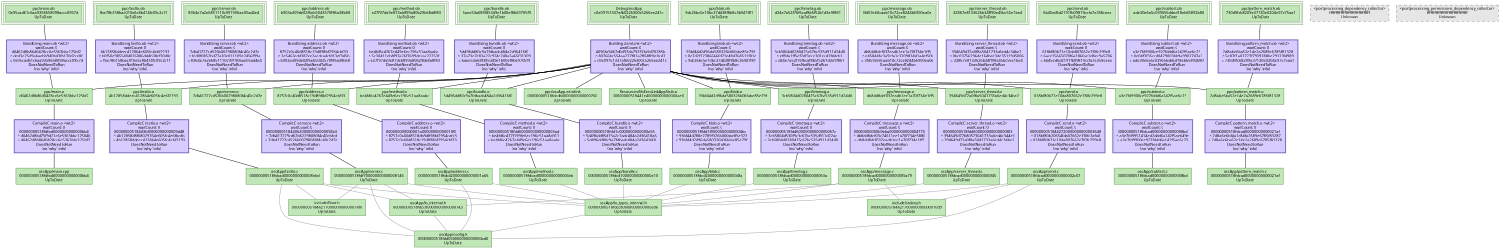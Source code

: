 digraph oscApp {
   size = "10.000000,8.500000";
   concentrate = false;

   node [ shape = box, style = filled, color = "0.3 0.5 0.6", fillcolor = "0.3 0.2 0.9", fontname = "Monaco", fontsize = "9" ];
   n00001 [ label = "Debug/oscApp\nc0e09151337afb0226300c5266ee241c\nUpToDate", peripheries = 3 ];
   n00002 [ label = "ppc/main.o\nd0462d8b86d0428cc6e5363bbc125bf2\nUpToDate" ];
   n00003 [ label = "oscApp/main.cpp\n00000000518fdfad0000000000000bb4\nUpToDate" ];
   n00004 [ label = "ppc/timetag.o\n3cb5804d0280415c67bc535d911d24d0\nUpToDate" ];
   n00005 [ label = "oscApp/timetag.c\n00000000518fdcad000000000000063a\nUpToDate" ];
   n00006 [ label = "ppc/testlo.o\n4b12858ddeec412864e605fc4e6f2193\nUpToDate" ];
   n00007 [ label = "oscApp/testlo.c\n00000000518fdcad0000000000008ebd\nUpToDate" ];
   n00008 [ label = "ppc/subtest.o\na3e7fd9900ce927fddd6a142f5ae6c23\nUpToDate" ];
   n00009 [ label = "oscApp/subtest.c\n00000000518fdcad00000000000008bd\nUpToDate" ];
   n00010 [ label = "ppc/server_thread.o\n394649d72a0f8a5041733a6ed4c34be2\nUpToDate" ];
   n00011 [ label = "oscApp/server_thread.c\n00000000518fdcad0000000000000f45\nUpToDate" ];
   n00012 [ label = "ppc/server.o\n7db41727cd526b00298080f4c40c2d7e\nUpToDate" ];
   n00013 [ label = "oscApp/server.c\n00000000518fdf700000000000008146\nUpToDate" ];
   n00014 [ label = "ppc/send.o\n018bf80b71e10da807662e7f0fc299e8\nUpToDate" ];
   n00015 [ label = "oscApp/send.c\n00000000518fdcad0000000000002c07\nUpToDate" ];
   n00016 [ label = "ppc/pattern_match.o\n2d8a6e6ba52e14e2a2689e6785f81328\nUpToDate" ];
   n00017 [ label = "oscApp/pattern_match.c\n00000000518fdcad00000000000021af\nUpToDate" ];
   n00018 [ label = "ppc/method.o\nbe4fd6c4267e449e6ec196c51aa8aabc\nUpToDate" ];
   n00019 [ label = "oscApp/method.c\n00000000518fdcad00000000000003eb\nUpToDate" ];
   n00020 [ label = "ppc/message.o\ndb8dd8dcf037eadb1ee1a70f734e1ff5\nUpToDate" ];
   n00021 [ label = "oscApp/message.c\n00000000518fdcad0000000000005a79\nUpToDate" ];
   n00022 [ label = "ppc/bundle.o\n5d496dd80c9a7fdbadc484a2d36416f0\nUpToDate" ];
   n00023 [ label = "oscApp/bundle.c\n00000000518fdcd10000000000000e10\nUpToDate" ];
   n00024 [ label = "ppc/blob.o\n93bf44d2d96da580326b06fabe85e79f\nUpToDate" ];
   n00025 [ label = "oscApp/blob.c\n00000000518fdcd200000000000004fa\nUpToDate" ];
   n00026 [ label = "ppc/address.o\n8757c0c40d8518c19d898bf2954cbf33\nUpToDate" ];
   n00027 [ label = "oscApp/address.c\n00000000518fdcd20000000000001a66\nUpToDate" ];
   n00028 [ label = "ppc/main.ob\n0e95cad61c6aa9358658098accc0957d\nUpToDate", peripheries = 3 ];
   n00029 [ label = "ppc/timetag.ob\nd34e7a52f76f6caf8b5f52b1d3e9f861\nUpToDate", peripheries = 3 ];
   n00030 [ label = "ppc/testlo.ob\nfbe78b158bac010e6c8b414fc09c2c1f\nUpToDate", peripheries = 3 ];
   n00031 [ label = "ppc/subtest.ob\nade30e6a5c039656dded18eb65892b80\nUpToDate", peripheries = 3 ];
   n00032 [ label = "ppc/server_thread.ob\n32867e8133626b34ff90e45bc55e1be4\nUpToDate", peripheries = 3 ];
   n00033 [ label = "ppc/server.ob\n8364e7a2e6851110c991906ae05ad4e4\nUpToDate", peripheries = 3 ];
   n00034 [ label = "ppc/send.ob\n6b45ed6d2191fb09819ccfa7e358ceee\nUpToDate", peripheries = 3 ];
   n00035 [ label = "ppc/pattern_match.ob\n730d9fcb8209e37130e0204e97c75aa1\nUpToDate", peripheries = 3 ];
   n00036 [ label = "ppc/method.ob\ne27f97da9e873eb899a80b29b68a8f83\nUpToDate", peripheries = 3 ];
   n00037 [ label = "ppc/message.ob\n3fd59c60caab10c72ce8244b6900ea0e\nUpToDate", peripheries = 3 ];
   n00038 [ label = "ppc/bundle.ob\n6aee53a68f385349e1b00ef8b69705f9\nUpToDate", peripheries = 3 ];
   n00039 [ label = "ppc/blob.ob\n9dc26bc5e10bc37d438f8b8c3b941f81\nUpToDate", peripheries = 3 ];
   n00040 [ label = "ppc/address.ob\nb903a309de02f6eb5043570f86a38b68\nUpToDate", peripheries = 3 ];
   n00041 [ label = "Resources/libZeroLinkAppStub.a\n00000000518441e40000000000000ae0\nUpToDate" ];
   n00042 [ label = "ppc/oscApp.zerolink\n00000000518fdcdb0000000000000760\nUpToDate" ];
   n00043 [ label = "<postprocessing_dependency_collector>\nffffffffffffffffffffffffffffffff\nUnknown", color = "0.0 0.0 0.5", fillcolor = "0.0 0.0 0.9", style = "filled,dashed" ];
   n00044 [ label = "<postprocessing_permissions_dependency_collector>\nffffffffffffffffffffffffffffffff\nUnknown", color = "0.0 0.0 0.5", fillcolor = "0.0 0.0 0.9", style = "filled,dashed" ];
   n00045 [ label = "oscApp/lo_types_internal.h\n00000000518fdcc80000000000000a96\nUpToDate" ];
   n00046 [ label = "oscApp/config.h\n00000000518fdd050000000000000ad0\nUpToDate" ];
   n00047 [ label = "include/stdarg.h\n000000005184421700000000000010d9\nUpToDate" ];
   n00048 [ label = "oscApp/lo_internal.h\n00000000518fdcc80000000000000743\nUpToDate" ];
   n00049 [ label = "include/float.h\n000000005184421700000000000014f0\nUpToDate" ];

   node [ shape = box, style = "filled,bold", color = "0.7 0.5 0.7", fillcolor = "0.7 0.2 1.0", fontname = "Monaco", fontsize = "9" ];
   c00001 [ label = "CompileC main.o <wt:2>\nwaitCount: 0\n00000000518fdfad0000000000000bb4\n^ d0462d8bd75f9d21c6e5363bbc125046\n= d0462d8b86d0428cc6e5363bbc125bf2\nDoesNotNeedToRun\n(no 'why' info)" ];
   c00002 [ label = "CompileC timetag.o <wt:2>\nwaitCount: 0\n00000000518fdd60000000000000067c\n^ 3cb5804d530f9c3c67bc535d911d22ac\n= 3cb5804d0280415c67bc535d911d24d0\nDoesNotNeedToRun\n(no 'why' info)" ];
   c00003 [ label = "CompileC testlo.o <wt:2>\nwaitCount: 0\n00000000518443bf0000000000009d48\n^ 4b12858d8f68029764e605fc4e6fbcdb\n= 4b12858ddeec412864e605fc4e6f2193\nDoesNotNeedToRun\n(no 'why' info)" ];
   c00004 [ label = "CompileC subtest.o <wt:2>\nwaitCount: 0\n00000000518fdcad00000000000008bd\n^ a3e7fd9951414ed2ddd6a142f5ae649e\n= a3e7fd9900ce927fddd6a142f5ae6c23\nDoesNotNeedToRun\n(no 'why' info)" ];
   c00005 [ label = "CompileC server_thread.o <wt:2>\nwaitCount: 0\n00000000518fdd600000000000000f03\n^ 394649d77b80573041733a6ed4c344e1\n= 394649d72a0f8a5041733a6ed4c34be2\nDoesNotNeedToRun\n(no 'why' info)" ];
   c00006 [ label = "CompileC server.o <wt:2>\nwaitCount: 0\n000000005184406200000000000092b3\n^ 7db417279cd62b62298080f4c40cbfcd\n= 7db41727cd526b00298080f4c40c2d7e\nDoesNotNeedToRun\n(no 'why' info)" ];
   c00007 [ label = "CompileC send.o <wt:2>\nwaitCount: 0\n00000000518442720000000000003648\n^ 018bf80b20654fda07662e7f0fc2afa0\n= 018bf80b71e10da807662e7f0fc299e8\nDoesNotNeedToRun\n(no 'why' info)" ];
   c00008 [ label = "CompileC pattern_match.o <wt:2>\nwaitCount: 0\n00000000518fdcad00000000000021af\n^ 2d8a6e6bf4a1c84fa2689e6785f83287\n= 2d8a6e6ba52e14e2a2689e6785f81328\nDoesNotNeedToRun\n(no 'why' info)" ];
   c00009 [ label = "CompileC method.o <wt:2>\nwaitCount: 0\n00000000518fdd6000000000000003ad\n^ be4fd6c477f199fe6ec196c51aa8a911\n= be4fd6c4267e449e6ec196c51aa8aabc\nDoesNotNeedToRun\n(no 'why' info)" ];
   c00010 [ label = "CompileC message.o <wt:2>\nwaitCount: 0\n00000000000b9eba0000000000004775\n^ db8dd8dcf03c74611ee1a70f734e5880\n= db8dd8dcf037eadb1ee1a70f734e1ff5\nDoesNotNeedToRun\n(no 'why' info)" ];
   c00011 [ label = "CompileC bundle.o <wt:2>\nwaitCount: 0\n00000000518fdd1c0000000000000e56\n^ 5d496dd85d15a2c7adc484a2d36418a6\n= 5d496dd80c9a7fdbadc484a2d36416f0\nDoesNotNeedToRun\n(no 'why' info)" ];
   c00012 [ label = "CompileC blob.o <wt:2>\nwaitCount: 0\n00000000518fdd1f00000000000004bc\n^ 93bf44d288e2789f326b06fabe85e323\n= 93bf44d2d96da580326b06fabe85e79f\nDoesNotNeedToRun\n(no 'why' info)" ];
   c00013 [ label = "CompileC address.o <wt:2>\nwaitCount: 0\n000000000000001a00000000000010f0\n^ 8757c0c40d8518db9d898bf2954cafc3\n= 8757c0c40d8518c19d898bf2954cbf33\nDoesNotNeedToRun\n(no 'why' info)" ];
   c00014 [ label = "Bundlizing main.ob <wt:2>\nwaitCount: 0\nd0462d8b86d0428cc6e5363bbc125bf2\n^ ded3e75d9abaebb940bd3fb170d2ce8f\n= 0e95cad61c6aa9358658098accc0957d\nDoesNotNeedToRun\n(no 'why' info)" ];
   c00015 [ label = "Bundlizing timetag.ob <wt:2>\nwaitCount: 0\n3cb5804d0280415c67bc535d911d24d0\n^ effbfa1ff5ef2df3ece301ec42f4dcb1\n= d34e7a52f76f6caf8b5f52b1d3e9f861\nDoesNotNeedToRun\n(no 'why' info)" ];
   c00016 [ label = "Bundlizing testlo.ob <wt:2>\nwaitCount: 0\n4b12858ddeec412864e605fc4e6f2193\n^ b0f50e9855404026086d44b38ef30d8c\n= fbe78b158bac010e6c8b414fc09c2c1f\nDoesNotNeedToRun\n(no 'why' info)" ];
   c00017 [ label = "Bundlizing subtest.ob <wt:2>\nwaitCount: 0\na3e7fd9900ce927fddd6a142f5ae6c23\n^ 0e04f3f35ccd0429003bb9a9902747a3\n= ade30e6a5c039656dded18eb65892b80\nDoesNotNeedToRun\n(no 'why' info)" ];
   c00018 [ label = "Bundlizing server_thread.ob <wt:2>\nwaitCount: 0\n394649d72a0f8a5041733a6ed4c34be2\n^ 0bc03756196de164bee3de35119d5006\n= 32867e8133626b34ff90e45bc55e1be4\nDoesNotNeedToRun\n(no 'why' info)" ];
   c00019 [ label = "Bundlizing server.ob <wt:2>\nwaitCount: 0\n7db41727cd526b00298080f4c40c2d7e\n^ fed0f0852bd77a10e011109e2456f99a\n= 8364e7a2e6851110c991906ae05ad4e4\nDoesNotNeedToRun\n(no 'why' info)" ];
   c00020 [ label = "Bundlizing send.ob <wt:2>\nwaitCount: 0\n018bf80b71e10da807662e7f0fc299e8\n^ 6ace15665070f6a186fae1d8ec9a5706\n= 6b45ed6d2191fb09819ccfa7e358ceee\nDoesNotNeedToRun\n(no 'why' info)" ];
   c00021 [ label = "Bundlizing pattern_match.ob <wt:2>\nwaitCount: 0\n2d8a6e6ba52e14e2a2689e6785f81328\n^ 5e87f1a02727f7939288be29123f4989\n= 730d9fcb8209e37130e0204e97c75aa1\nDoesNotNeedToRun\n(no 'why' info)" ];
   c00022 [ label = "Bundlizing method.ob <wt:2>\nwaitCount: 0\nbe4fd6c4267e449e6ec196c51aa8aabc\n^ 5c30411eb8f97a26f7699decac22253f\n= e27f97da9e873eb899a80b29b68a8f83\nDoesNotNeedToRun\n(no 'why' info)" ];
   c00023 [ label = "Bundlizing message.ob <wt:2>\nwaitCount: 0\ndb8dd8dcf037eadb1ee1a70f734e1ff5\n^ e45844bc3a9cfa1c320983441a4ef5fb\n= 3fd59c60caab10c72ce8244b6900ea0e\nDoesNotNeedToRun\n(no 'why' info)" ];
   c00024 [ label = "Bundlizing bundle.ob <wt:2>\nwaitCount: 0\n5d496dd80c9a7fdbadc484a2d36416f0\n^ 37a73e7e83a22c924c748a5a65f31309\n= 6aee53a68f385349e1b00ef8b69705f9\nDoesNotNeedToRun\n(no 'why' info)" ];
   c00025 [ label = "Bundlizing blob.ob <wt:2>\nwaitCount: 0\n93bf44d2d96da580326b06fabe85e79f\n^ 0e7d2f17386666fd71e48d768511f81e\n= 9dc26bc5e10bc37d438f8b8c3b941f81\nDoesNotNeedToRun\n(no 'why' info)" ];
   c00026 [ label = "Bundlizing address.ob <wt:2>\nwaitCount: 0\n8757c0c40d8518c19d898bf2954cbf33\n^ 3e5463cdd387ee2acdcadcfd13ef345b\n= b903a309de02f6eb5043570f86a38b68\nDoesNotNeedToRun\n(no 'why' info)" ];
   c00027 [ label = "Building ZeroLink <wt:2>\nwaitCount: 0\n4096fa9467d0d97da792f33a9d70285b\n^ 80766bc554aa227f81a2ff68fb9e0c47\n= c0e09151337afb0226300c5266ee241c\nDoesNotNeedToRun\n(no 'why' info)" ];

   edge [ style = solid, color = black, arrowhead = none, arrowtail = normal ];
   n00001 -> { c00027 };
   n00002 -> { c00001 };
   n00004 -> { c00002 };
   n00006 -> { c00003 };
   n00008 -> { c00004 };
   n00010 -> { c00005 };
   n00012 -> { c00006 };
   n00014 -> { c00007 };
   n00016 -> { c00008 };
   n00018 -> { c00009 };
   n00020 -> { c00010 };
   n00022 -> { c00011 };
   n00024 -> { c00012 };
   n00026 -> { c00013 };
   n00028 -> { c00014 };
   n00029 -> { c00015 };
   n00030 -> { c00016 };
   n00031 -> { c00017 };
   n00032 -> { c00018 };
   n00033 -> { c00019 };
   n00034 -> { c00020 };
   n00035 -> { c00021 };
   n00036 -> { c00022 };
   n00037 -> { c00023 };
   n00038 -> { c00024 };
   n00039 -> { c00025 };
   n00040 -> { c00026 };
   c00001 -> { n00003 };
   c00002 -> { n00005 };
   c00003 -> { n00007 };
   c00004 -> { n00009 };
   c00005 -> { n00011 };
   c00006 -> { n00013 };
   c00007 -> { n00015 };
   c00008 -> { n00017 };
   c00009 -> { n00019 };
   c00010 -> { n00021 };
   c00011 -> { n00023 };
   c00012 -> { n00025 };
   c00013 -> { n00027 };
   c00014 -> { n00002 };
   c00015 -> { n00004 };
   c00016 -> { n00006 };
   c00017 -> { n00008 };
   c00018 -> { n00010 };
   c00019 -> { n00012 };
   c00020 -> { n00014 };
   c00021 -> { n00016 };
   c00022 -> { n00018 };
   c00023 -> { n00020 };
   c00024 -> { n00022 };
   c00025 -> { n00024 };
   c00026 -> { n00026 };
   c00027 -> { n00002 n00004 n00006 n00008 n00010 n00012 n00014 n00016 n00018 n00020 n00022 n00024 n00026 n00041 n00042 };

   edge [ style = solid, color = gray60, arrowhead = none, arrowtail = normal ];
   n00005 -> { n00045 };
   n00007 -> { n00049 n00045 n00048 n00046 };
   n00011 -> { n00045 };
   n00013 -> { n00046 n00049 n00045 n00048 };
   n00015 -> { n00046 n00047 n00045 };
   n00019 -> { n00045 };
   n00021 -> { n00047 n00045 n00048 };
   n00023 -> { n00045 };
   n00025 -> { n00045 };
   n00027 -> { n00045 n00046 };
   n00045 -> { n00046 };
   n00048 -> { n00046 };
}

